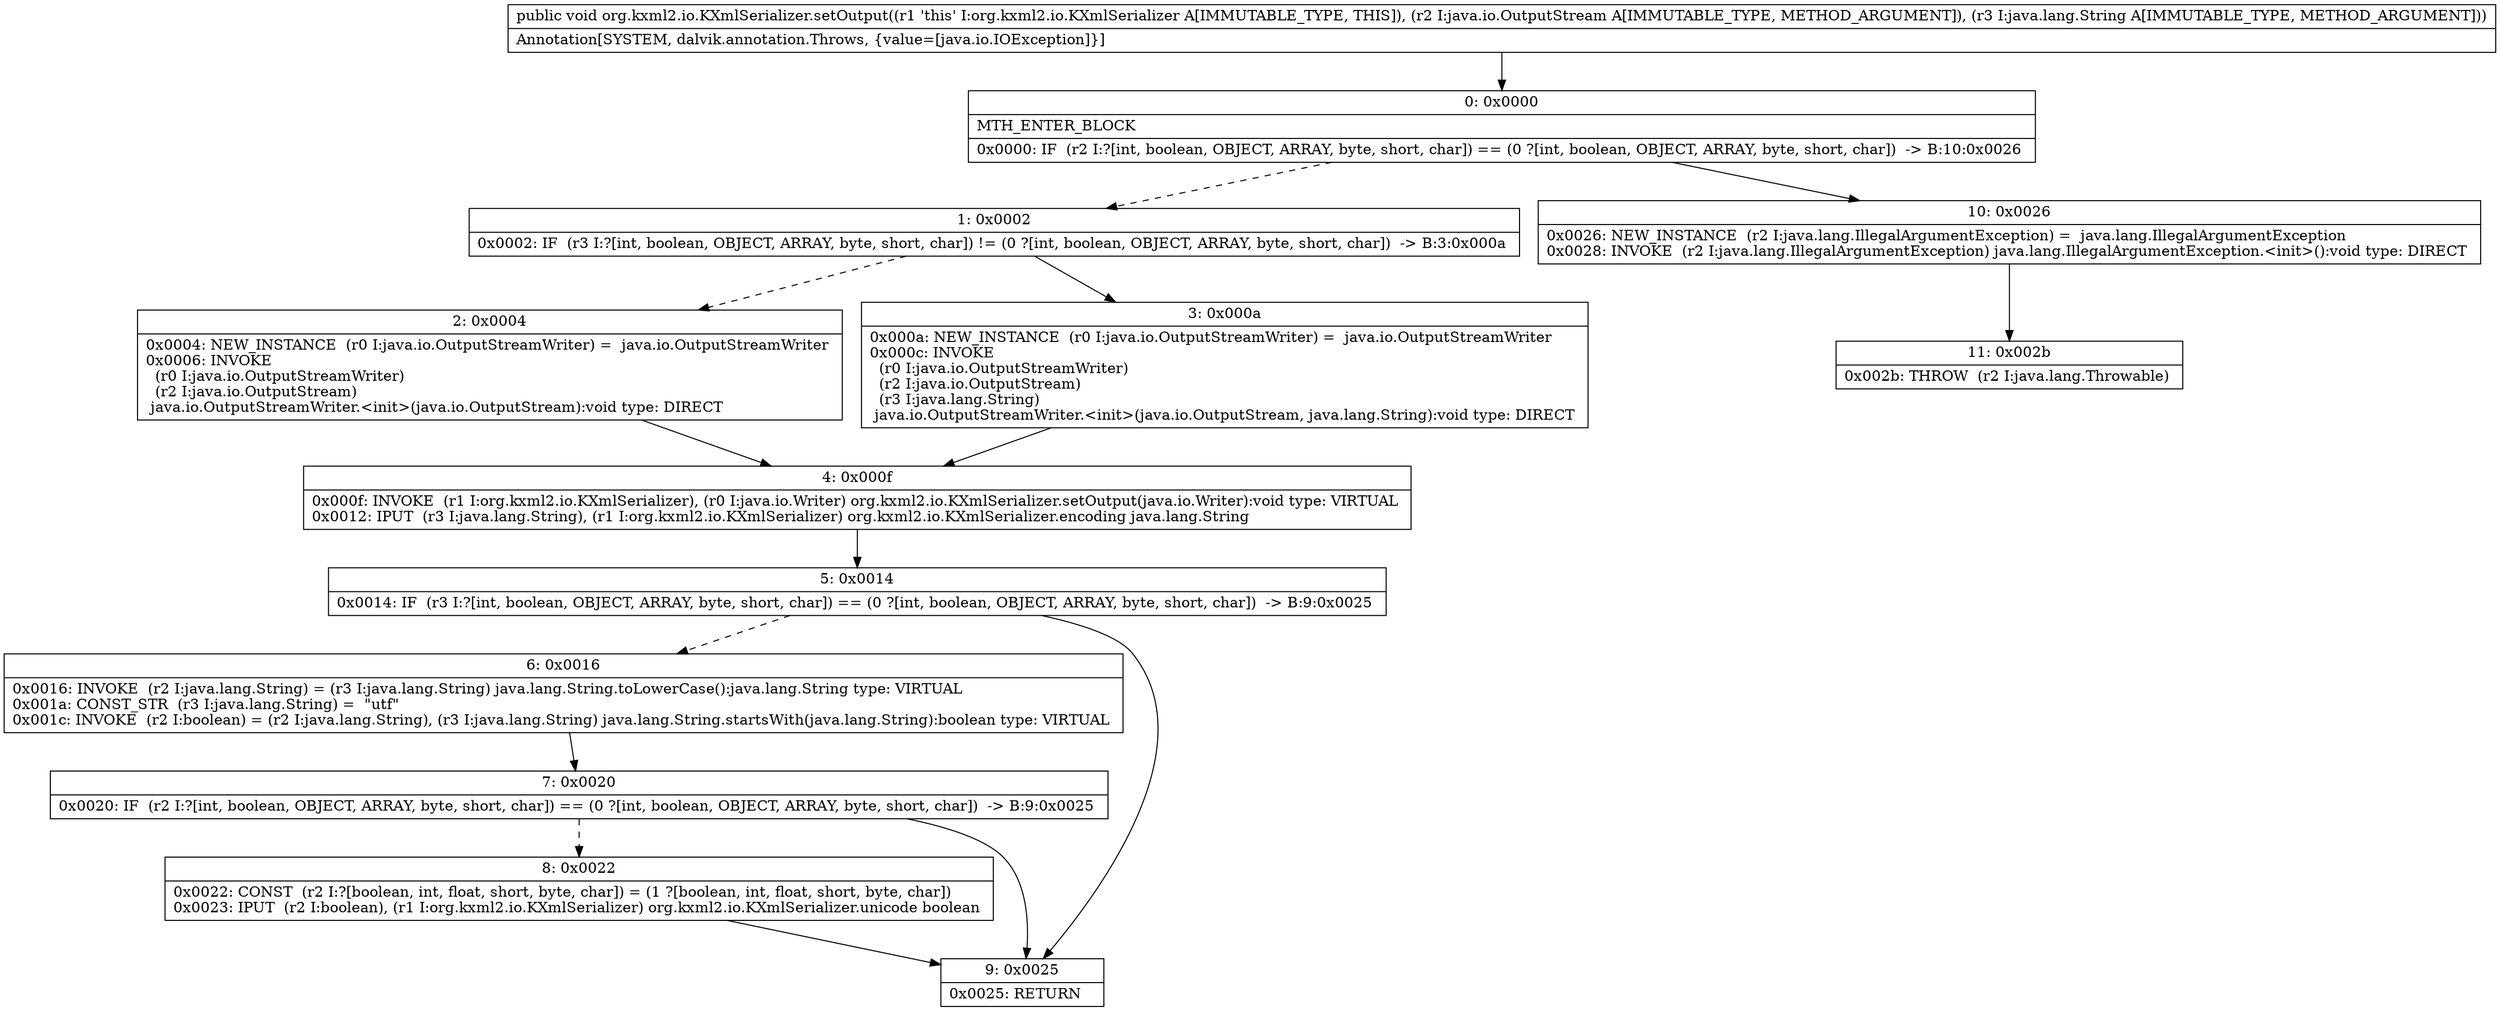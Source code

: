 digraph "CFG fororg.kxml2.io.KXmlSerializer.setOutput(Ljava\/io\/OutputStream;Ljava\/lang\/String;)V" {
Node_0 [shape=record,label="{0\:\ 0x0000|MTH_ENTER_BLOCK\l|0x0000: IF  (r2 I:?[int, boolean, OBJECT, ARRAY, byte, short, char]) == (0 ?[int, boolean, OBJECT, ARRAY, byte, short, char])  \-\> B:10:0x0026 \l}"];
Node_1 [shape=record,label="{1\:\ 0x0002|0x0002: IF  (r3 I:?[int, boolean, OBJECT, ARRAY, byte, short, char]) != (0 ?[int, boolean, OBJECT, ARRAY, byte, short, char])  \-\> B:3:0x000a \l}"];
Node_2 [shape=record,label="{2\:\ 0x0004|0x0004: NEW_INSTANCE  (r0 I:java.io.OutputStreamWriter) =  java.io.OutputStreamWriter \l0x0006: INVOKE  \l  (r0 I:java.io.OutputStreamWriter)\l  (r2 I:java.io.OutputStream)\l java.io.OutputStreamWriter.\<init\>(java.io.OutputStream):void type: DIRECT \l}"];
Node_3 [shape=record,label="{3\:\ 0x000a|0x000a: NEW_INSTANCE  (r0 I:java.io.OutputStreamWriter) =  java.io.OutputStreamWriter \l0x000c: INVOKE  \l  (r0 I:java.io.OutputStreamWriter)\l  (r2 I:java.io.OutputStream)\l  (r3 I:java.lang.String)\l java.io.OutputStreamWriter.\<init\>(java.io.OutputStream, java.lang.String):void type: DIRECT \l}"];
Node_4 [shape=record,label="{4\:\ 0x000f|0x000f: INVOKE  (r1 I:org.kxml2.io.KXmlSerializer), (r0 I:java.io.Writer) org.kxml2.io.KXmlSerializer.setOutput(java.io.Writer):void type: VIRTUAL \l0x0012: IPUT  (r3 I:java.lang.String), (r1 I:org.kxml2.io.KXmlSerializer) org.kxml2.io.KXmlSerializer.encoding java.lang.String \l}"];
Node_5 [shape=record,label="{5\:\ 0x0014|0x0014: IF  (r3 I:?[int, boolean, OBJECT, ARRAY, byte, short, char]) == (0 ?[int, boolean, OBJECT, ARRAY, byte, short, char])  \-\> B:9:0x0025 \l}"];
Node_6 [shape=record,label="{6\:\ 0x0016|0x0016: INVOKE  (r2 I:java.lang.String) = (r3 I:java.lang.String) java.lang.String.toLowerCase():java.lang.String type: VIRTUAL \l0x001a: CONST_STR  (r3 I:java.lang.String) =  \"utf\" \l0x001c: INVOKE  (r2 I:boolean) = (r2 I:java.lang.String), (r3 I:java.lang.String) java.lang.String.startsWith(java.lang.String):boolean type: VIRTUAL \l}"];
Node_7 [shape=record,label="{7\:\ 0x0020|0x0020: IF  (r2 I:?[int, boolean, OBJECT, ARRAY, byte, short, char]) == (0 ?[int, boolean, OBJECT, ARRAY, byte, short, char])  \-\> B:9:0x0025 \l}"];
Node_8 [shape=record,label="{8\:\ 0x0022|0x0022: CONST  (r2 I:?[boolean, int, float, short, byte, char]) = (1 ?[boolean, int, float, short, byte, char]) \l0x0023: IPUT  (r2 I:boolean), (r1 I:org.kxml2.io.KXmlSerializer) org.kxml2.io.KXmlSerializer.unicode boolean \l}"];
Node_9 [shape=record,label="{9\:\ 0x0025|0x0025: RETURN   \l}"];
Node_10 [shape=record,label="{10\:\ 0x0026|0x0026: NEW_INSTANCE  (r2 I:java.lang.IllegalArgumentException) =  java.lang.IllegalArgumentException \l0x0028: INVOKE  (r2 I:java.lang.IllegalArgumentException) java.lang.IllegalArgumentException.\<init\>():void type: DIRECT \l}"];
Node_11 [shape=record,label="{11\:\ 0x002b|0x002b: THROW  (r2 I:java.lang.Throwable) \l}"];
MethodNode[shape=record,label="{public void org.kxml2.io.KXmlSerializer.setOutput((r1 'this' I:org.kxml2.io.KXmlSerializer A[IMMUTABLE_TYPE, THIS]), (r2 I:java.io.OutputStream A[IMMUTABLE_TYPE, METHOD_ARGUMENT]), (r3 I:java.lang.String A[IMMUTABLE_TYPE, METHOD_ARGUMENT]))  | Annotation[SYSTEM, dalvik.annotation.Throws, \{value=[java.io.IOException]\}]\l}"];
MethodNode -> Node_0;
Node_0 -> Node_1[style=dashed];
Node_0 -> Node_10;
Node_1 -> Node_2[style=dashed];
Node_1 -> Node_3;
Node_2 -> Node_4;
Node_3 -> Node_4;
Node_4 -> Node_5;
Node_5 -> Node_6[style=dashed];
Node_5 -> Node_9;
Node_6 -> Node_7;
Node_7 -> Node_8[style=dashed];
Node_7 -> Node_9;
Node_8 -> Node_9;
Node_10 -> Node_11;
}

